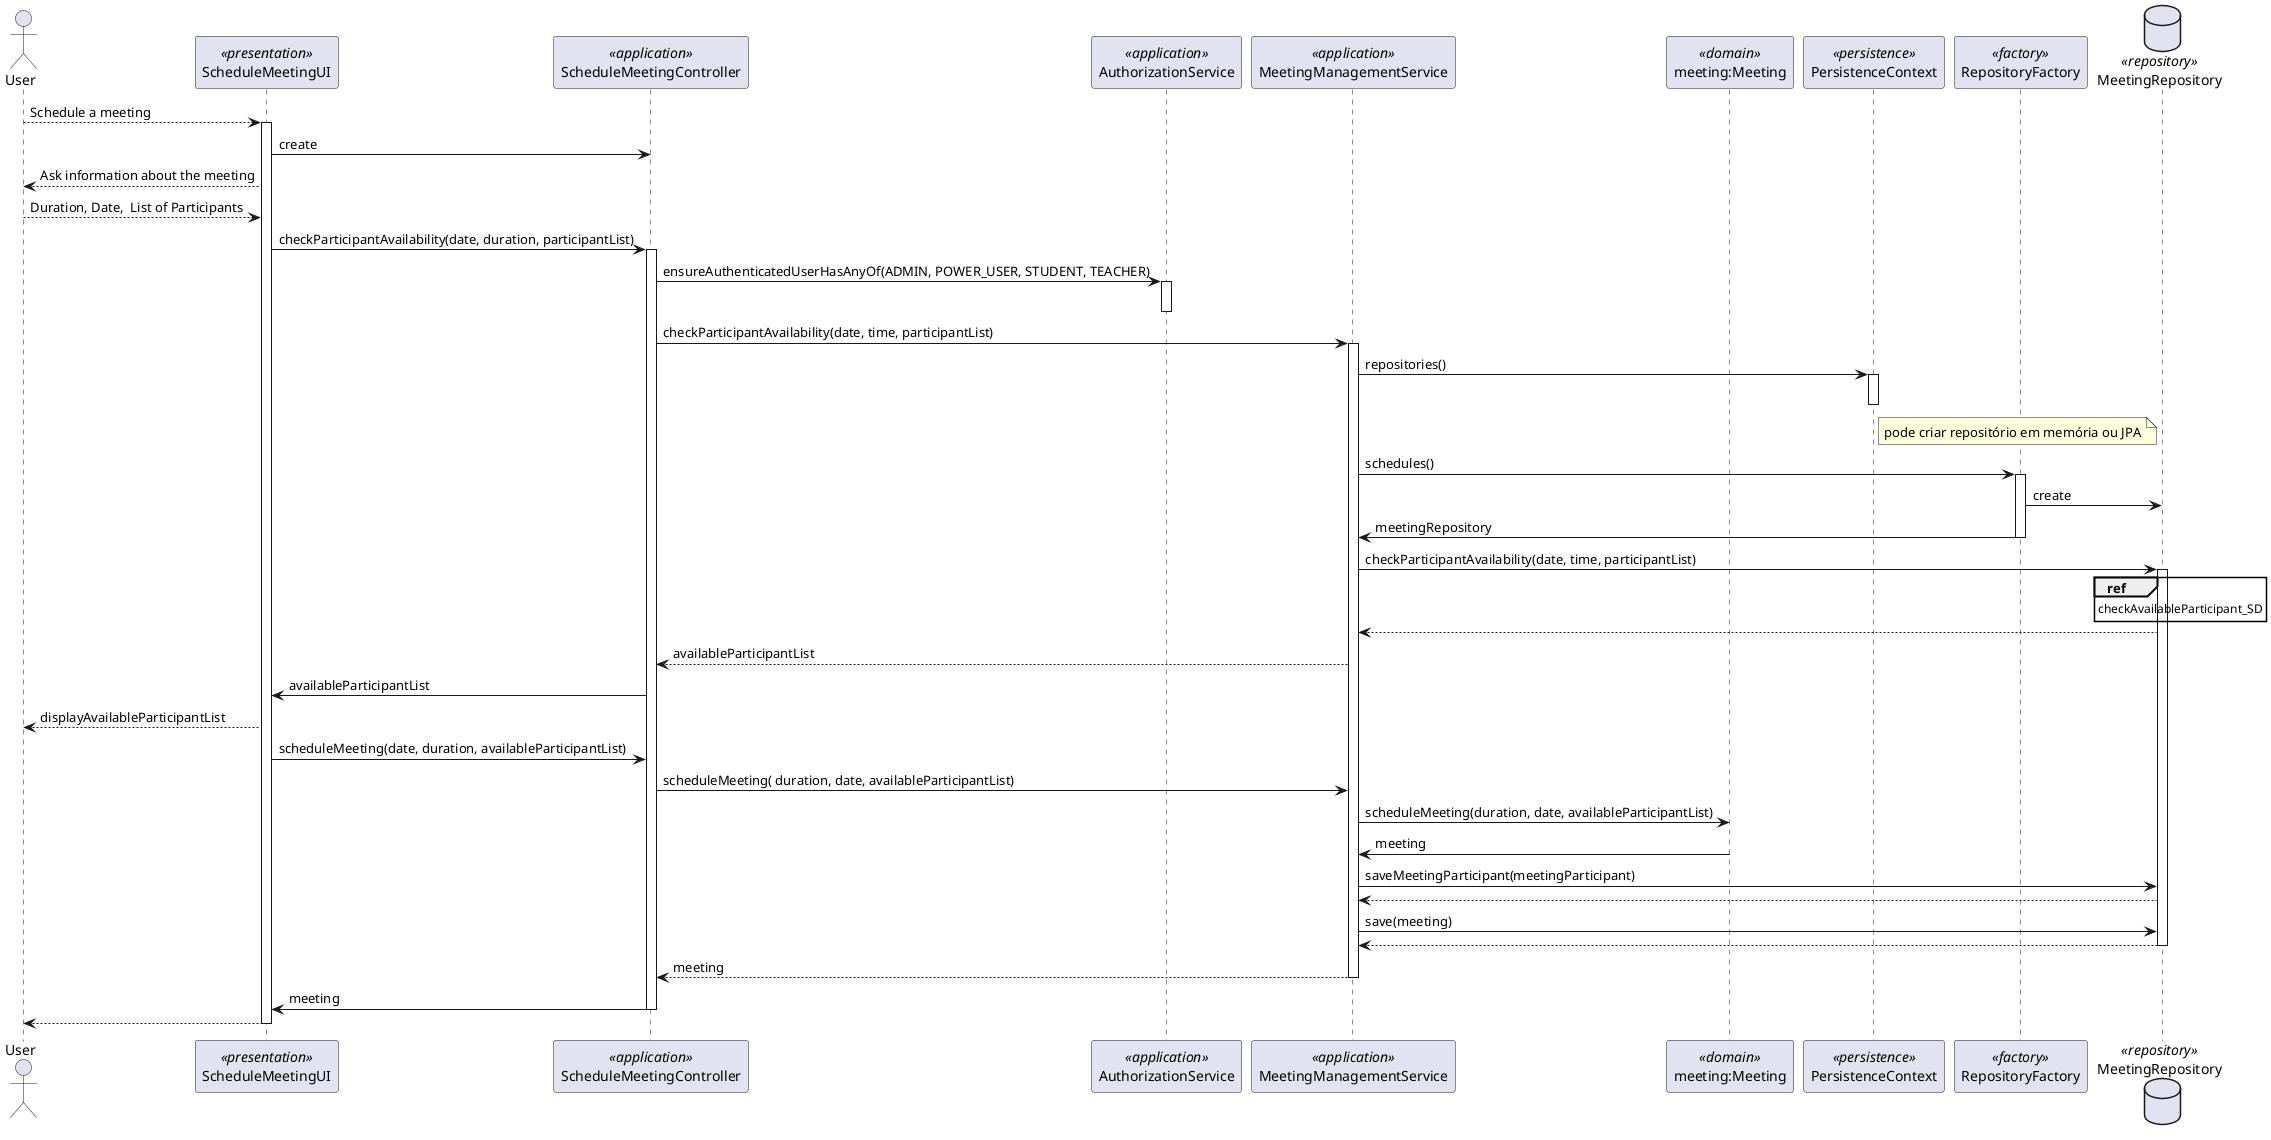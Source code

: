 @startuml use-case-realization.svg
 skinparam handwritten false
 skinparam packageStyle rect
 skinparam defaultFontName FG Virgil
 skinparam shadowing false

 actor User as Actor
 participant ScheduleMeetingUI as UI <<presentation>>
 participant ScheduleMeetingController as Controller <<application>>
 participant AuthorizationService  as authz <<application>>
 participant MeetingManagementService as meetingSvc <<application>>

 participant "meeting:Meeting" as Domain <<domain>>
 participant PersistenceContext as Persistence <<persistence>>
 participant RepositoryFactory as Factory <<factory>>
 database MeetingRepository as MeetingRepository <<repository>>


 Actor --> UI: Schedule a meeting
 activate UI
     UI -> Controller: create
     UI --> Actor: Ask information about the meeting
     Actor --> UI:  Duration, Date,  List of Participants

     UI -> Controller:  checkParticipantAvailability(date, duration, participantList)
     activate Controller

         Controller -> authz: ensureAuthenticatedUserHasAnyOf(ADMIN, POWER_USER, STUDENT, TEACHER)
         activate authz
         deactivate authz
         Controller -> meetingSvc: checkParticipantAvailability(date, time, participantList)
         activate meetingSvc



         meetingSvc   -> Persistence : repositories()
                     activate Persistence
                     note right of Persistence: pode criar repositório em memória ou JPA
                     deactivate Persistence
                     meetingSvc -> Factory: schedules()
                     activate Factory
                     Factory -> MeetingRepository: create

                     Factory -> meetingSvc: meetingRepository
                     deactivate Factory

                     meetingSvc -> MeetingRepository: checkParticipantAvailability(date, time, participantList)
                     ref over MeetingRepository :  checkAvailableParticipant_SD
                     activate MeetingRepository
                     MeetingRepository --> meetingSvc

                       meetingSvc --> Controller : availableParticipantList

                    Controller->UI: availableParticipantList
                    UI-->Actor: displayAvailableParticipantList

                      UI -> Controller: scheduleMeeting(date, duration, availableParticipantList)

                    Controller -> meetingSvc: scheduleMeeting( duration, date, availableParticipantList)

             meetingSvc -> Domain: scheduleMeeting(duration, date, availableParticipantList)
                Domain -> meetingSvc: meeting

            meetingSvc-> MeetingRepository:saveMeetingParticipant(meetingParticipant)
             MeetingRepository --> meetingSvc

             meetingSvc-> MeetingRepository:save(meeting)

             MeetingRepository --> meetingSvc
             deactivate MeetingRepository

             meetingSvc --> Controller : meeting

             deactivate meetingSvc
             Controller->UI: meeting
     deactivate Controller


         UI-->Actor
 deactivate UI

 @enduml